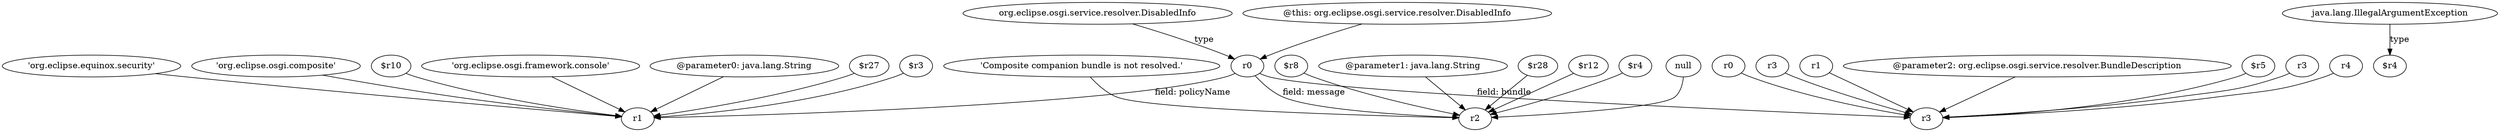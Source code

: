digraph g {
0[label="$r27"]
1[label="r1"]
0->1[label=""]
2[label="$r3"]
2->1[label=""]
3[label="'org.eclipse.equinox.security'"]
3->1[label=""]
4[label="r0"]
4->1[label="field: policyName"]
5[label="r2"]
4->5[label="field: message"]
6[label="$r28"]
6->5[label=""]
7[label="org.eclipse.osgi.service.resolver.DisabledInfo"]
7->4[label="type"]
8[label="$r12"]
8->5[label=""]
9[label="r0"]
10[label="r3"]
9->10[label=""]
11[label="r3"]
11->10[label=""]
12[label="r1"]
12->10[label=""]
13[label="$r4"]
13->5[label=""]
14[label="@this: org.eclipse.osgi.service.resolver.DisabledInfo"]
14->4[label=""]
15[label="@parameter2: org.eclipse.osgi.service.resolver.BundleDescription"]
15->10[label=""]
16[label="null"]
16->5[label=""]
17[label="'org.eclipse.osgi.composite'"]
17->1[label=""]
18[label="$r5"]
18->10[label=""]
19[label="$r10"]
19->1[label=""]
20[label="'Composite companion bundle is not resolved.'"]
20->5[label=""]
21[label="'org.eclipse.osgi.framework.console'"]
21->1[label=""]
22[label="r3"]
22->10[label=""]
23[label="$r8"]
23->5[label=""]
24[label="r4"]
24->10[label=""]
4->10[label="field: bundle"]
25[label="@parameter0: java.lang.String"]
25->1[label=""]
26[label="@parameter1: java.lang.String"]
26->5[label=""]
27[label="java.lang.IllegalArgumentException"]
28[label="$r4"]
27->28[label="type"]
}